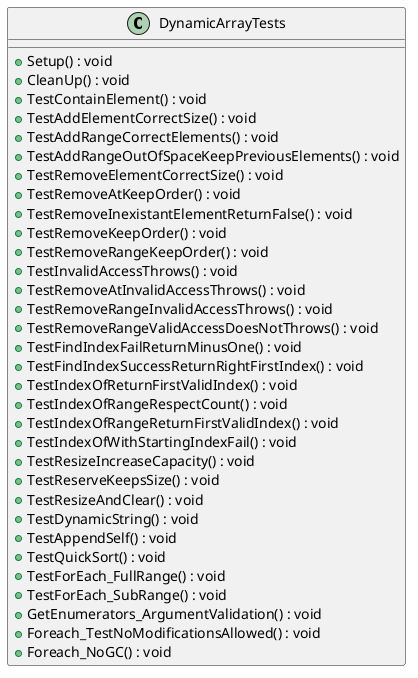 @startuml
class DynamicArrayTests {
    + Setup() : void
    + CleanUp() : void
    + TestContainElement() : void
    + TestAddElementCorrectSize() : void
    + TestAddRangeCorrectElements() : void
    + TestAddRangeOutOfSpaceKeepPreviousElements() : void
    + TestRemoveElementCorrectSize() : void
    + TestRemoveAtKeepOrder() : void
    + TestRemoveInexistantElementReturnFalse() : void
    + TestRemoveKeepOrder() : void
    + TestRemoveRangeKeepOrder() : void
    + TestInvalidAccessThrows() : void
    + TestRemoveAtInvalidAccessThrows() : void
    + TestRemoveRangeInvalidAccessThrows() : void
    + TestRemoveRangeValidAccessDoesNotThrows() : void
    + TestFindIndexFailReturnMinusOne() : void
    + TestFindIndexSuccessReturnRightFirstIndex() : void
    + TestIndexOfReturnFirstValidIndex() : void
    + TestIndexOfRangeRespectCount() : void
    + TestIndexOfRangeReturnFirstValidIndex() : void
    + TestIndexOfWithStartingIndexFail() : void
    + TestResizeIncreaseCapacity() : void
    + TestReserveKeepsSize() : void
    + TestResizeAndClear() : void
    + TestDynamicString() : void
    + TestAppendSelf() : void
    + TestQuickSort() : void
    + TestForEach_FullRange() : void
    + TestForEach_SubRange() : void
    + GetEnumerators_ArgumentValidation() : void
    + Foreach_TestNoModificationsAllowed() : void
    + Foreach_NoGC() : void
}
@enduml
